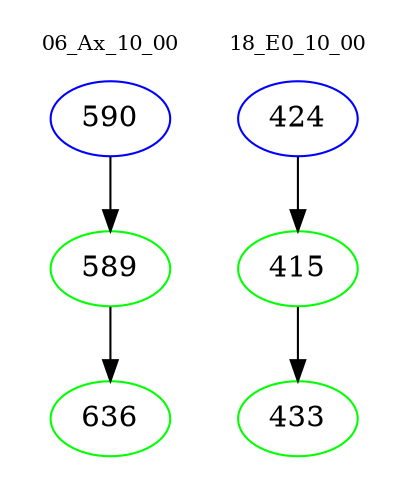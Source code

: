 digraph{
subgraph cluster_0 {
color = white
label = "06_Ax_10_00";
fontsize=10;
T0_590 [label="590", color="blue"]
T0_590 -> T0_589 [color="black"]
T0_589 [label="589", color="green"]
T0_589 -> T0_636 [color="black"]
T0_636 [label="636", color="green"]
}
subgraph cluster_1 {
color = white
label = "18_E0_10_00";
fontsize=10;
T1_424 [label="424", color="blue"]
T1_424 -> T1_415 [color="black"]
T1_415 [label="415", color="green"]
T1_415 -> T1_433 [color="black"]
T1_433 [label="433", color="green"]
}
}

